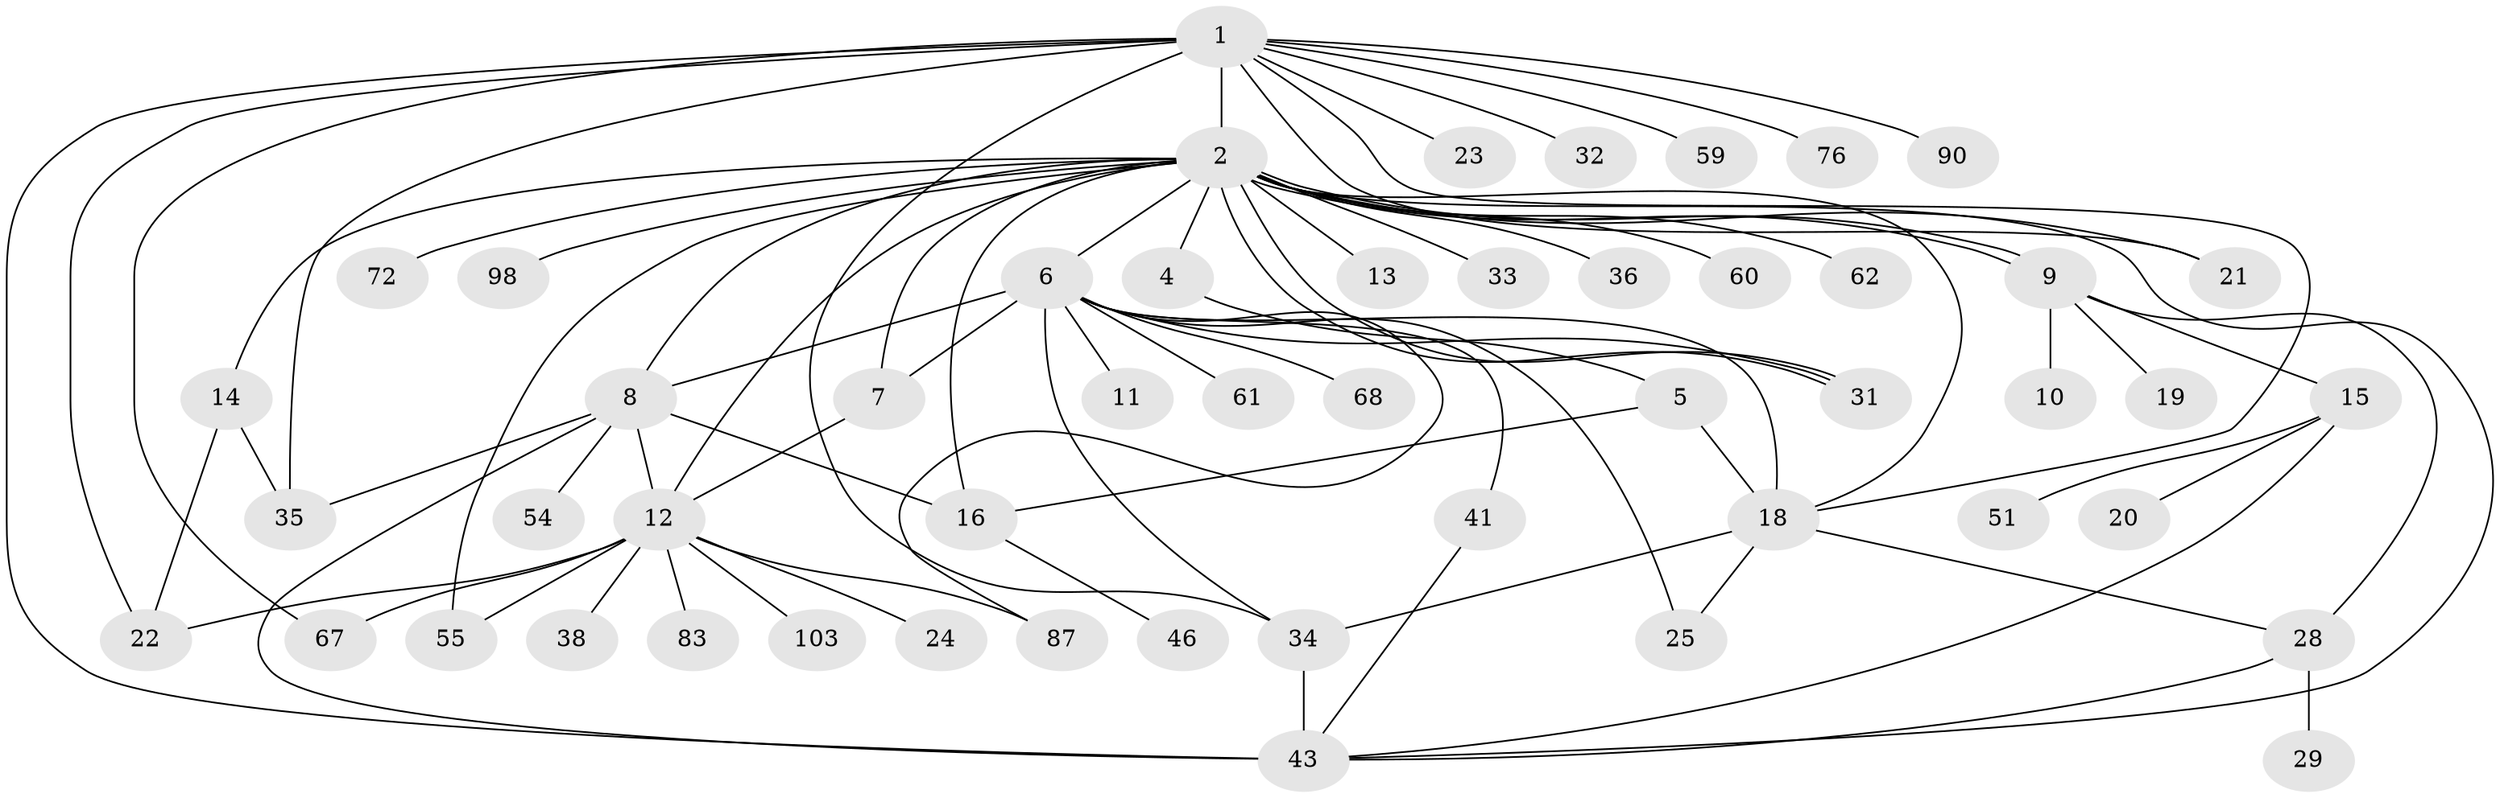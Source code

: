 // original degree distribution, {16: 0.019417475728155338, 12: 0.009708737864077669, 3: 0.11650485436893204, 4: 0.04854368932038835, 15: 0.009708737864077669, 2: 0.24271844660194175, 8: 0.009708737864077669, 7: 0.009708737864077669, 1: 0.44660194174757284, 11: 0.019417475728155338, 5: 0.05825242718446602, 6: 0.009708737864077669}
// Generated by graph-tools (version 1.1) at 2025/14/03/09/25 04:14:40]
// undirected, 51 vertices, 80 edges
graph export_dot {
graph [start="1"]
  node [color=gray90,style=filled];
  1;
  2 [super="+3"];
  4 [super="+17"];
  5 [super="+82"];
  6;
  7 [super="+99"];
  8 [super="+95+102+74+37"];
  9 [super="+80"];
  10;
  11 [super="+70"];
  12;
  13;
  14;
  15 [super="+47"];
  16 [super="+44+27"];
  18 [super="+26"];
  19 [super="+45"];
  20 [super="+64"];
  21 [super="+30"];
  22 [super="+101"];
  23;
  24;
  25 [super="+65+75"];
  28 [super="+56+53"];
  29;
  31 [super="+78+63"];
  32;
  33 [super="+79+77"];
  34 [super="+81+94+49"];
  35 [super="+39"];
  36;
  38;
  41 [super="+93"];
  43 [super="+58+69"];
  46 [super="+71+57"];
  51;
  54;
  55;
  59;
  60;
  61;
  62;
  67;
  68;
  72;
  76;
  83;
  87;
  90;
  98;
  103;
  1 -- 2 [weight=2];
  1 -- 21;
  1 -- 22;
  1 -- 23;
  1 -- 32;
  1 -- 34 [weight=2];
  1 -- 43;
  1 -- 59;
  1 -- 67;
  1 -- 76;
  1 -- 90;
  1 -- 18;
  1 -- 35;
  2 -- 4;
  2 -- 8 [weight=2];
  2 -- 9;
  2 -- 9;
  2 -- 13;
  2 -- 14;
  2 -- 31;
  2 -- 31;
  2 -- 33;
  2 -- 62;
  2 -- 98;
  2 -- 36;
  2 -- 6;
  2 -- 72;
  2 -- 43;
  2 -- 12;
  2 -- 18;
  2 -- 21;
  2 -- 55;
  2 -- 60;
  2 -- 7;
  2 -- 16;
  4 -- 5;
  5 -- 18;
  5 -- 16;
  6 -- 7;
  6 -- 8 [weight=2];
  6 -- 11;
  6 -- 18 [weight=2];
  6 -- 25;
  6 -- 41;
  6 -- 61;
  6 -- 68;
  6 -- 87;
  6 -- 34 [weight=2];
  6 -- 31;
  7 -- 12;
  8 -- 16;
  8 -- 35;
  8 -- 43;
  8 -- 12;
  8 -- 54;
  9 -- 10;
  9 -- 15;
  9 -- 19;
  9 -- 28;
  12 -- 22;
  12 -- 24;
  12 -- 38;
  12 -- 55;
  12 -- 67;
  12 -- 83;
  12 -- 87;
  12 -- 103;
  14 -- 22;
  14 -- 35;
  15 -- 20;
  15 -- 51;
  15 -- 43;
  16 -- 46;
  18 -- 25;
  18 -- 28 [weight=2];
  18 -- 34;
  28 -- 29;
  28 -- 43;
  34 -- 43 [weight=3];
  41 -- 43;
}
